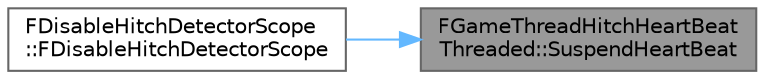 digraph "FGameThreadHitchHeartBeatThreaded::SuspendHeartBeat"
{
 // INTERACTIVE_SVG=YES
 // LATEX_PDF_SIZE
  bgcolor="transparent";
  edge [fontname=Helvetica,fontsize=10,labelfontname=Helvetica,labelfontsize=10];
  node [fontname=Helvetica,fontsize=10,shape=box,height=0.2,width=0.4];
  rankdir="RL";
  Node1 [id="Node000001",label="FGameThreadHitchHeartBeat\lThreaded::SuspendHeartBeat",height=0.2,width=0.4,color="gray40", fillcolor="grey60", style="filled", fontcolor="black",tooltip="Suspend heartbeat hitch detection."];
  Node1 -> Node2 [id="edge1_Node000001_Node000002",dir="back",color="steelblue1",style="solid",tooltip=" "];
  Node2 [id="Node000002",label="FDisableHitchDetectorScope\l::FDisableHitchDetectorScope",height=0.2,width=0.4,color="grey40", fillcolor="white", style="filled",URL="$dc/dd7/structFDisableHitchDetectorScope.html#a49c39ab61b9493c4cc375efc398411aa",tooltip=" "];
}
